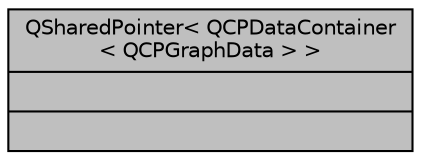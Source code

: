 digraph "QSharedPointer&lt; QCPDataContainer&lt; QCPGraphData &gt; &gt;"
{
 // LATEX_PDF_SIZE
  edge [fontname="Helvetica",fontsize="10",labelfontname="Helvetica",labelfontsize="10"];
  node [fontname="Helvetica",fontsize="10",shape=record];
  Node1 [label="{QSharedPointer\< QCPDataContainer\l\< QCPGraphData \> \>\n||}",height=0.2,width=0.4,color="black", fillcolor="grey75", style="filled", fontcolor="black",tooltip=" "];
}
